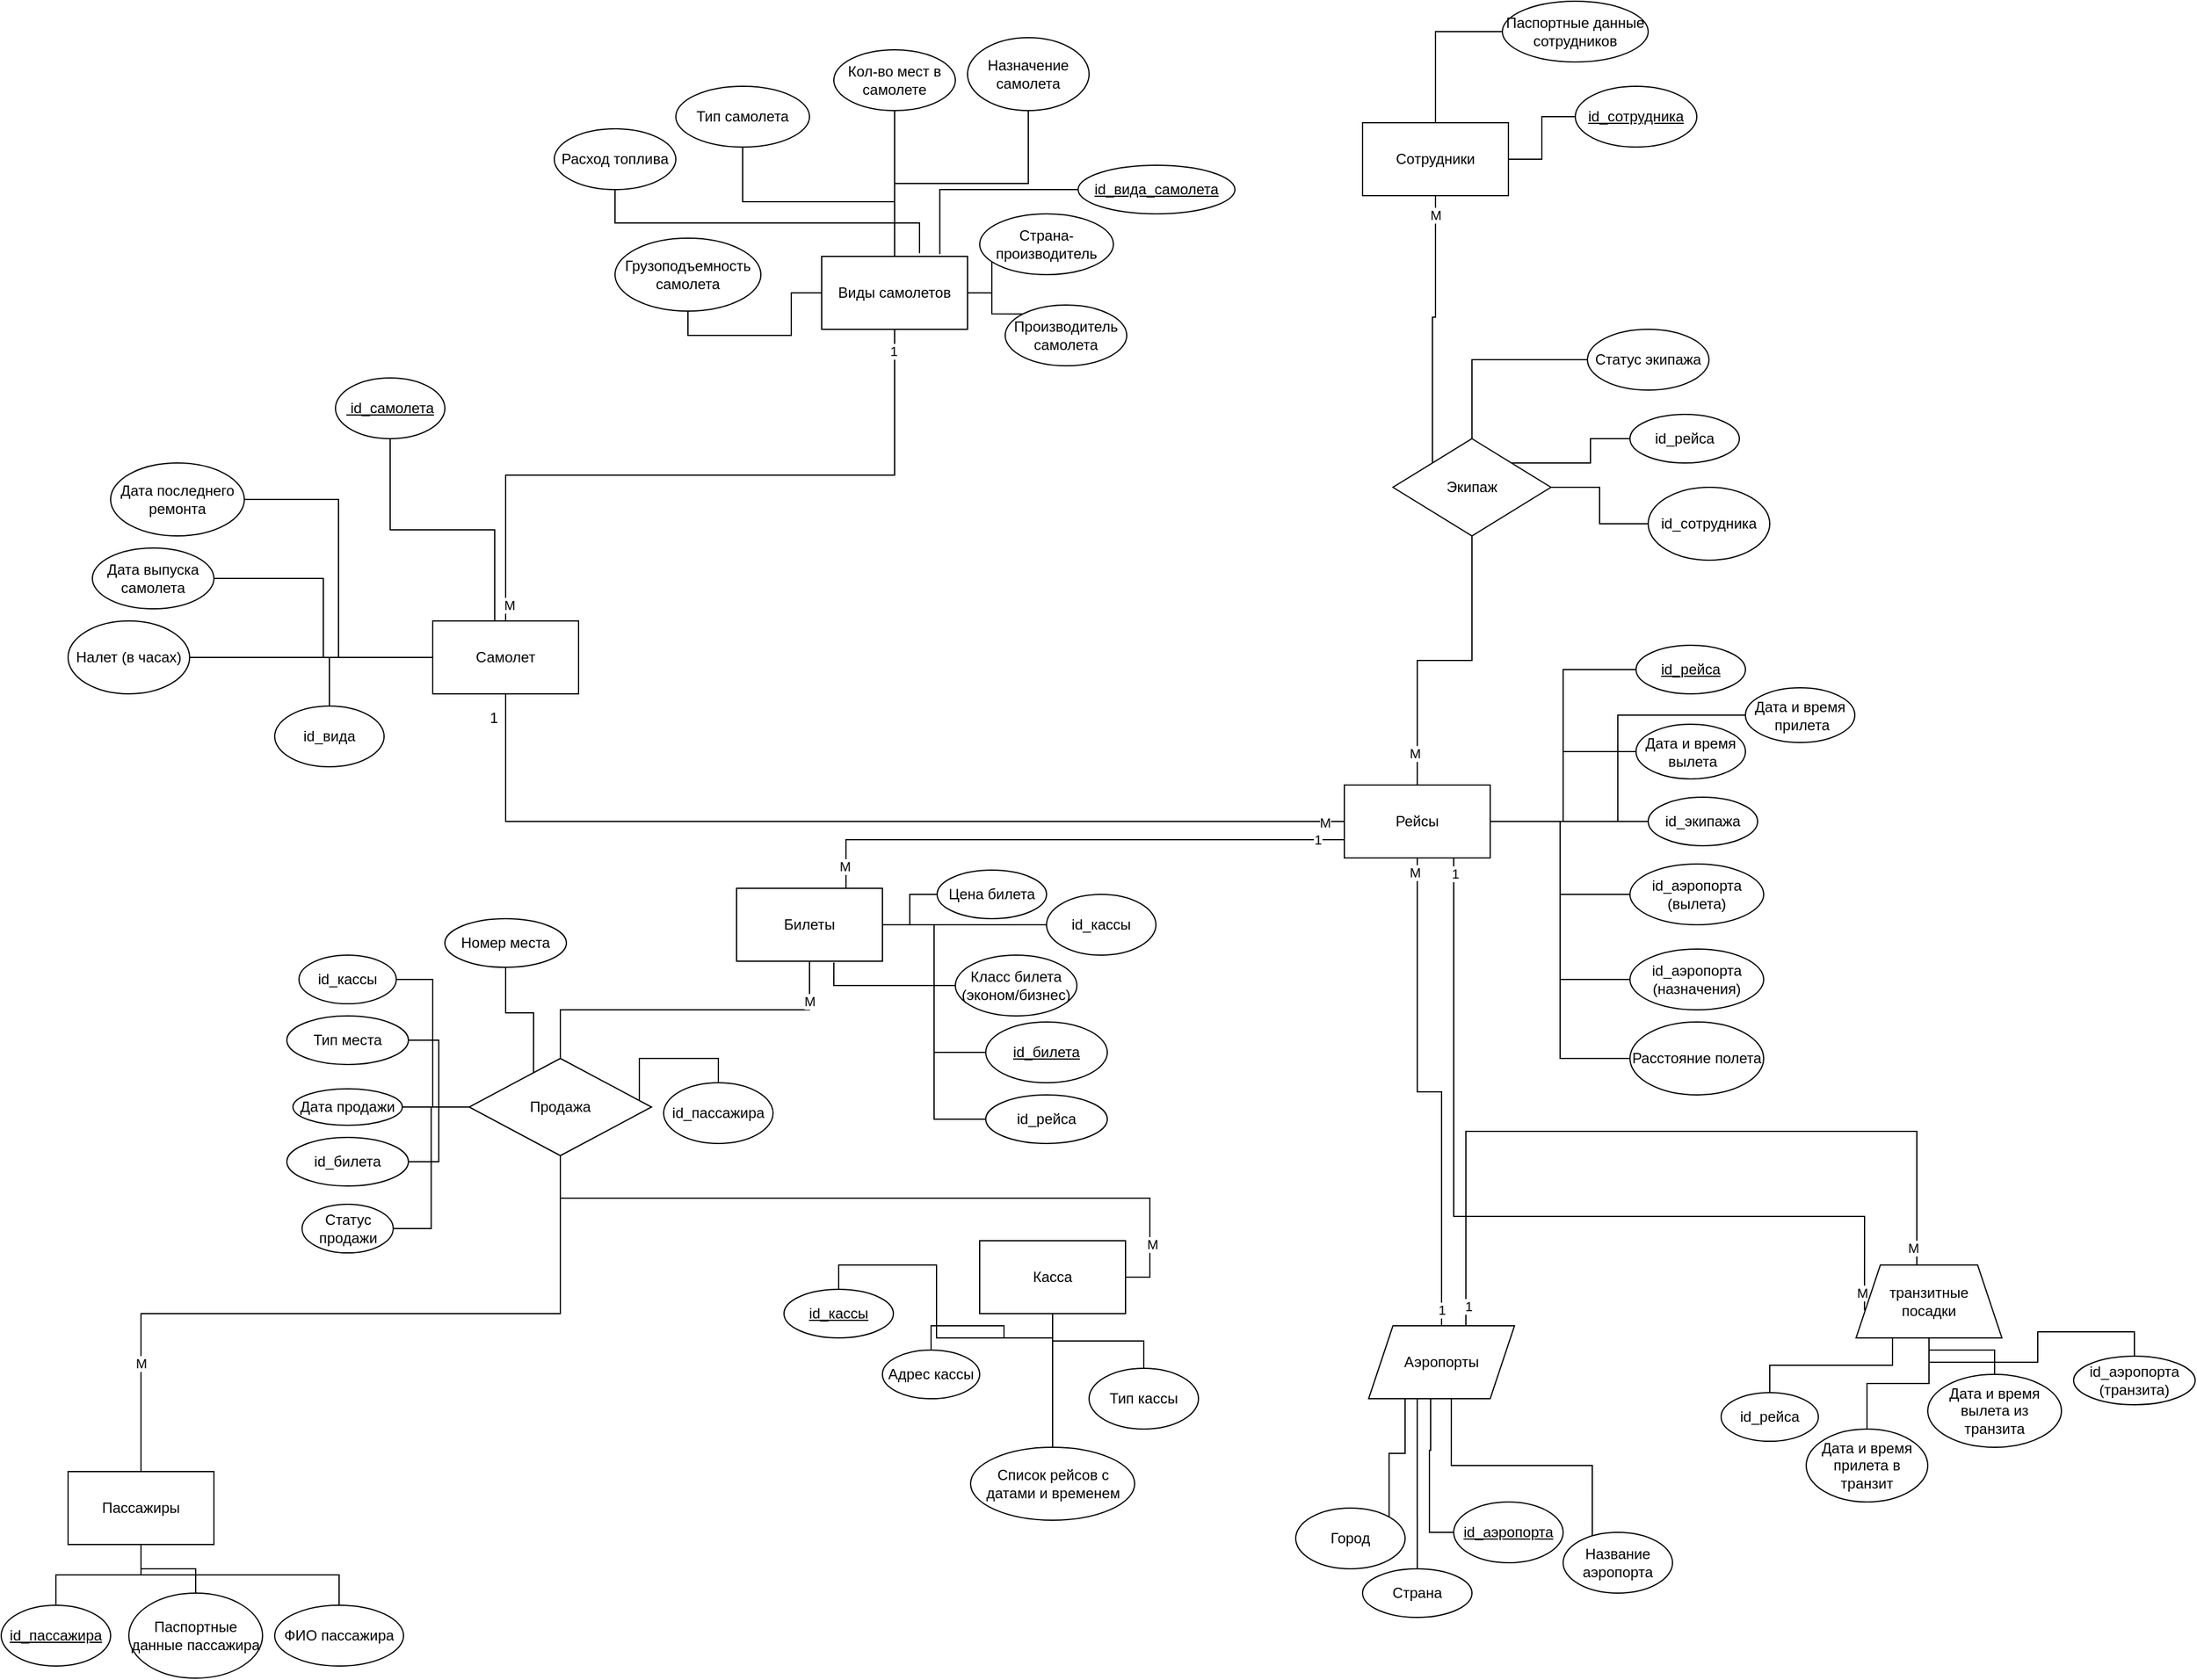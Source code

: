 <mxfile version="15.7.3" type="device"><diagram id="-T8iXV7tCVysBBkLeTai" name="Page-1"><mxGraphModel dx="2500" dy="2036" grid="1" gridSize="10" guides="1" tooltips="1" connect="1" arrows="1" fold="1" page="1" pageScale="1" pageWidth="827" pageHeight="1169" math="0" shadow="0"><root><mxCell id="0"/><mxCell id="1" parent="0"/><mxCell id="geCHX7LblK8LxGSeUpAR-11" style="edgeStyle=orthogonalEdgeStyle;rounded=0;orthogonalLoop=1;jettySize=auto;html=1;exitX=0.5;exitY=1;exitDx=0;exitDy=0;entryX=0.425;entryY=0.033;entryDx=0;entryDy=0;entryPerimeter=0;endArrow=none;endFill=0;" parent="1" source="geCHX7LblK8LxGSeUpAR-2" target="geCHX7LblK8LxGSeUpAR-1" edge="1"><mxGeometry relative="1" as="geometry"/></mxCell><mxCell id="geCHX7LblK8LxGSeUpAR-2" value="&amp;nbsp;id_самолета" style="ellipse;whiteSpace=wrap;html=1;fontStyle=4" parent="1" vertex="1"><mxGeometry y="-80" width="90" height="50" as="geometry"/></mxCell><mxCell id="geCHX7LblK8LxGSeUpAR-17" style="edgeStyle=orthogonalEdgeStyle;rounded=0;orthogonalLoop=1;jettySize=auto;html=1;exitX=1;exitY=0.5;exitDx=0;exitDy=0;entryX=0;entryY=0.5;entryDx=0;entryDy=0;endArrow=none;endFill=0;" parent="1" source="geCHX7LblK8LxGSeUpAR-16" target="geCHX7LblK8LxGSeUpAR-1" edge="1"><mxGeometry relative="1" as="geometry"/></mxCell><mxCell id="geCHX7LblK8LxGSeUpAR-16" value="Дата выпуска самолета" style="ellipse;whiteSpace=wrap;html=1;" parent="1" vertex="1"><mxGeometry x="-200" y="60" width="100" height="50" as="geometry"/></mxCell><mxCell id="geCHX7LblK8LxGSeUpAR-19" style="edgeStyle=orthogonalEdgeStyle;rounded=0;orthogonalLoop=1;jettySize=auto;html=1;exitX=1;exitY=0.5;exitDx=0;exitDy=0;entryX=0;entryY=0.5;entryDx=0;entryDy=0;endArrow=none;endFill=0;" parent="1" source="geCHX7LblK8LxGSeUpAR-18" target="geCHX7LblK8LxGSeUpAR-1" edge="1"><mxGeometry relative="1" as="geometry"/></mxCell><mxCell id="geCHX7LblK8LxGSeUpAR-18" value="Налет (в часах)" style="ellipse;whiteSpace=wrap;html=1;" parent="1" vertex="1"><mxGeometry x="-220" y="120" width="100" height="60" as="geometry"/></mxCell><mxCell id="geCHX7LblK8LxGSeUpAR-21" style="edgeStyle=orthogonalEdgeStyle;rounded=0;orthogonalLoop=1;jettySize=auto;html=1;exitX=1;exitY=0.5;exitDx=0;exitDy=0;entryX=0;entryY=0.5;entryDx=0;entryDy=0;endArrow=none;endFill=0;" parent="1" source="geCHX7LblK8LxGSeUpAR-20" target="geCHX7LblK8LxGSeUpAR-1" edge="1"><mxGeometry relative="1" as="geometry"/></mxCell><mxCell id="geCHX7LblK8LxGSeUpAR-20" value="Дата последнего ремонта" style="ellipse;whiteSpace=wrap;html=1;" parent="1" vertex="1"><mxGeometry x="-185" y="-10" width="110" height="60" as="geometry"/></mxCell><mxCell id="VSzOX_s3eAysdDtpxjIm-16" style="edgeStyle=orthogonalEdgeStyle;rounded=0;orthogonalLoop=1;jettySize=auto;html=1;exitX=0;exitY=0.5;exitDx=0;exitDy=0;endArrow=none;endFill=0;" parent="1" source="geCHX7LblK8LxGSeUpAR-28" target="VSzOX_s3eAysdDtpxjIm-14" edge="1"><mxGeometry relative="1" as="geometry"/></mxCell><mxCell id="geCHX7LblK8LxGSeUpAR-28" value="Паспортные данные сотрудников" style="ellipse;whiteSpace=wrap;html=1;" parent="1" vertex="1"><mxGeometry x="960" y="-390" width="120" height="50" as="geometry"/></mxCell><mxCell id="VSzOX_s3eAysdDtpxjIm-127" style="edgeStyle=orthogonalEdgeStyle;rounded=0;orthogonalLoop=1;jettySize=auto;html=1;exitX=0.5;exitY=1;exitDx=0;exitDy=0;entryX=0.5;entryY=0;entryDx=0;entryDy=0;endArrow=none;endFill=0;" parent="1" source="geCHX7LblK8LxGSeUpAR-32" target="VSzOX_s3eAysdDtpxjIm-126" edge="1"><mxGeometry relative="1" as="geometry"/></mxCell><mxCell id="VSzOX_s3eAysdDtpxjIm-128" value="1" style="edgeLabel;html=1;align=center;verticalAlign=middle;resizable=0;points=[];" parent="VSzOX_s3eAysdDtpxjIm-127" vertex="1" connectable="0"><mxGeometry x="0.936" relative="1" as="geometry"><mxPoint as="offset"/></mxGeometry></mxCell><mxCell id="VSzOX_s3eAysdDtpxjIm-129" value="М" style="edgeLabel;html=1;align=center;verticalAlign=middle;resizable=0;points=[];" parent="VSzOX_s3eAysdDtpxjIm-127" vertex="1" connectable="0"><mxGeometry x="-0.941" y="-2" relative="1" as="geometry"><mxPoint as="offset"/></mxGeometry></mxCell><mxCell id="VSzOX_s3eAysdDtpxjIm-136" style="edgeStyle=orthogonalEdgeStyle;rounded=0;orthogonalLoop=1;jettySize=auto;html=1;exitX=0.75;exitY=1;exitDx=0;exitDy=0;entryX=0.058;entryY=0.622;entryDx=0;entryDy=0;entryPerimeter=0;endArrow=none;endFill=0;" parent="1" source="geCHX7LblK8LxGSeUpAR-32" target="VSzOX_s3eAysdDtpxjIm-121" edge="1"><mxGeometry relative="1" as="geometry"><Array as="points"><mxPoint x="920" y="610"/><mxPoint x="1258" y="610"/></Array></mxGeometry></mxCell><mxCell id="VSzOX_s3eAysdDtpxjIm-137" value="1" style="edgeLabel;html=1;align=center;verticalAlign=middle;resizable=0;points=[];" parent="VSzOX_s3eAysdDtpxjIm-136" vertex="1" connectable="0"><mxGeometry x="-0.965" y="1" relative="1" as="geometry"><mxPoint as="offset"/></mxGeometry></mxCell><mxCell id="VSzOX_s3eAysdDtpxjIm-138" value="М" style="edgeLabel;html=1;align=center;verticalAlign=middle;resizable=0;points=[];" parent="VSzOX_s3eAysdDtpxjIm-136" vertex="1" connectable="0"><mxGeometry x="0.96" y="-2" relative="1" as="geometry"><mxPoint as="offset"/></mxGeometry></mxCell><mxCell id="geCHX7LblK8LxGSeUpAR-32" value="Рейсы" style="rounded=0;whiteSpace=wrap;html=1;" parent="1" vertex="1"><mxGeometry x="830" y="255" width="120" height="60" as="geometry"/></mxCell><mxCell id="geCHX7LblK8LxGSeUpAR-39" style="edgeStyle=orthogonalEdgeStyle;rounded=0;orthogonalLoop=1;jettySize=auto;html=1;exitX=0;exitY=0.5;exitDx=0;exitDy=0;entryX=1;entryY=0.5;entryDx=0;entryDy=0;endArrow=none;endFill=0;" parent="1" source="geCHX7LblK8LxGSeUpAR-33" target="geCHX7LblK8LxGSeUpAR-32" edge="1"><mxGeometry relative="1" as="geometry"/></mxCell><mxCell id="geCHX7LblK8LxGSeUpAR-33" value="id_рейса" style="ellipse;whiteSpace=wrap;html=1;fontStyle=4" parent="1" vertex="1"><mxGeometry x="1070" y="140" width="90" height="40" as="geometry"/></mxCell><mxCell id="geCHX7LblK8LxGSeUpAR-40" style="edgeStyle=orthogonalEdgeStyle;rounded=0;orthogonalLoop=1;jettySize=auto;html=1;exitX=0;exitY=0.5;exitDx=0;exitDy=0;entryX=1;entryY=0.5;entryDx=0;entryDy=0;endArrow=none;endFill=0;" parent="1" source="geCHX7LblK8LxGSeUpAR-34" target="geCHX7LblK8LxGSeUpAR-32" edge="1"><mxGeometry relative="1" as="geometry"/></mxCell><mxCell id="geCHX7LblK8LxGSeUpAR-34" value="Дата и время&lt;br&gt;&amp;nbsp;вылета" style="ellipse;whiteSpace=wrap;html=1;" parent="1" vertex="1"><mxGeometry x="1070" y="205" width="90" height="45" as="geometry"/></mxCell><mxCell id="geCHX7LblK8LxGSeUpAR-43" style="edgeStyle=orthogonalEdgeStyle;rounded=0;orthogonalLoop=1;jettySize=auto;html=1;exitX=0;exitY=0.5;exitDx=0;exitDy=0;entryX=1;entryY=0.5;entryDx=0;entryDy=0;endArrow=none;endFill=0;" parent="1" source="geCHX7LblK8LxGSeUpAR-35" target="geCHX7LblK8LxGSeUpAR-32" edge="1"><mxGeometry relative="1" as="geometry"/></mxCell><mxCell id="geCHX7LblK8LxGSeUpAR-35" value="id_аэропорта (вылета)" style="ellipse;whiteSpace=wrap;html=1;" parent="1" vertex="1"><mxGeometry x="1065" y="320" width="110" height="50" as="geometry"/></mxCell><mxCell id="geCHX7LblK8LxGSeUpAR-44" style="edgeStyle=orthogonalEdgeStyle;rounded=0;orthogonalLoop=1;jettySize=auto;html=1;exitX=0;exitY=0.5;exitDx=0;exitDy=0;entryX=1;entryY=0.5;entryDx=0;entryDy=0;endArrow=none;endFill=0;" parent="1" source="geCHX7LblK8LxGSeUpAR-37" target="geCHX7LblK8LxGSeUpAR-32" edge="1"><mxGeometry relative="1" as="geometry"/></mxCell><mxCell id="geCHX7LblK8LxGSeUpAR-37" value="id_аэропорта (назначения)" style="ellipse;whiteSpace=wrap;html=1;" parent="1" vertex="1"><mxGeometry x="1065" y="390" width="110" height="50" as="geometry"/></mxCell><mxCell id="geCHX7LblK8LxGSeUpAR-45" style="edgeStyle=orthogonalEdgeStyle;rounded=0;orthogonalLoop=1;jettySize=auto;html=1;exitX=0;exitY=0.5;exitDx=0;exitDy=0;entryX=1;entryY=0.5;entryDx=0;entryDy=0;endArrow=none;endFill=0;" parent="1" source="geCHX7LblK8LxGSeUpAR-38" target="geCHX7LblK8LxGSeUpAR-32" edge="1"><mxGeometry relative="1" as="geometry"/></mxCell><mxCell id="geCHX7LblK8LxGSeUpAR-38" value="Расстояние полета" style="ellipse;whiteSpace=wrap;html=1;" parent="1" vertex="1"><mxGeometry x="1065" y="450" width="110" height="60" as="geometry"/></mxCell><mxCell id="VSzOX_s3eAysdDtpxjIm-122" style="edgeStyle=orthogonalEdgeStyle;rounded=0;orthogonalLoop=1;jettySize=auto;html=1;exitX=0.5;exitY=0;exitDx=0;exitDy=0;entryX=0.25;entryY=1;entryDx=0;entryDy=0;endArrow=none;endFill=0;" parent="1" source="geCHX7LblK8LxGSeUpAR-47" target="VSzOX_s3eAysdDtpxjIm-121" edge="1"><mxGeometry relative="1" as="geometry"/></mxCell><mxCell id="geCHX7LblK8LxGSeUpAR-47" value="id_рейса" style="ellipse;whiteSpace=wrap;html=1;" parent="1" vertex="1"><mxGeometry x="1140" y="755" width="80" height="40" as="geometry"/></mxCell><mxCell id="VSzOX_s3eAysdDtpxjIm-123" style="edgeStyle=orthogonalEdgeStyle;rounded=0;orthogonalLoop=1;jettySize=auto;html=1;exitX=0.5;exitY=0;exitDx=0;exitDy=0;entryX=0.5;entryY=1;entryDx=0;entryDy=0;endArrow=none;endFill=0;" parent="1" source="geCHX7LblK8LxGSeUpAR-49" target="VSzOX_s3eAysdDtpxjIm-121" edge="1"><mxGeometry relative="1" as="geometry"/></mxCell><mxCell id="geCHX7LblK8LxGSeUpAR-49" value="Дата и время прилета в транзит" style="ellipse;whiteSpace=wrap;html=1;" parent="1" vertex="1"><mxGeometry x="1210" y="785" width="100" height="60" as="geometry"/></mxCell><mxCell id="VSzOX_s3eAysdDtpxjIm-124" style="edgeStyle=orthogonalEdgeStyle;rounded=0;orthogonalLoop=1;jettySize=auto;html=1;exitX=0.5;exitY=0;exitDx=0;exitDy=0;entryX=0.5;entryY=1;entryDx=0;entryDy=0;endArrow=none;endFill=0;" parent="1" source="geCHX7LblK8LxGSeUpAR-51" target="VSzOX_s3eAysdDtpxjIm-121" edge="1"><mxGeometry relative="1" as="geometry"/></mxCell><mxCell id="geCHX7LblK8LxGSeUpAR-51" value="Дата и время вылета из транзита" style="ellipse;whiteSpace=wrap;html=1;" parent="1" vertex="1"><mxGeometry x="1310" y="740" width="110" height="60" as="geometry"/></mxCell><mxCell id="VSzOX_s3eAysdDtpxjIm-125" style="edgeStyle=orthogonalEdgeStyle;rounded=0;orthogonalLoop=1;jettySize=auto;html=1;exitX=0.5;exitY=0;exitDx=0;exitDy=0;entryX=0.5;entryY=1;entryDx=0;entryDy=0;endArrow=none;endFill=0;" parent="1" source="geCHX7LblK8LxGSeUpAR-53" target="VSzOX_s3eAysdDtpxjIm-121" edge="1"><mxGeometry relative="1" as="geometry"/></mxCell><mxCell id="geCHX7LblK8LxGSeUpAR-53" value="id_аэропорта (транзита)" style="ellipse;whiteSpace=wrap;html=1;" parent="1" vertex="1"><mxGeometry x="1430" y="725" width="100" height="40" as="geometry"/></mxCell><mxCell id="ysMupWKyyYxKDcnOoc-F-8" style="edgeStyle=orthogonalEdgeStyle;rounded=0;orthogonalLoop=1;jettySize=auto;html=1;exitX=0.5;exitY=1;exitDx=0;exitDy=0;entryX=0.5;entryY=0;entryDx=0;entryDy=0;endArrow=none;endFill=0;" edge="1" parent="1" source="geCHX7LblK8LxGSeUpAR-57" target="geCHX7LblK8LxGSeUpAR-99"><mxGeometry relative="1" as="geometry"/></mxCell><mxCell id="ysMupWKyyYxKDcnOoc-F-9" style="edgeStyle=orthogonalEdgeStyle;rounded=0;orthogonalLoop=1;jettySize=auto;html=1;exitX=0.5;exitY=1;exitDx=0;exitDy=0;entryX=0.5;entryY=0;entryDx=0;entryDy=0;endArrow=none;endFill=0;" edge="1" parent="1" source="geCHX7LblK8LxGSeUpAR-57" target="geCHX7LblK8LxGSeUpAR-62"><mxGeometry relative="1" as="geometry"/></mxCell><mxCell id="ysMupWKyyYxKDcnOoc-F-10" style="edgeStyle=orthogonalEdgeStyle;rounded=0;orthogonalLoop=1;jettySize=auto;html=1;exitX=0.5;exitY=1;exitDx=0;exitDy=0;entryX=0.5;entryY=0;entryDx=0;entryDy=0;endArrow=none;endFill=0;" edge="1" parent="1" source="geCHX7LblK8LxGSeUpAR-57" target="geCHX7LblK8LxGSeUpAR-61"><mxGeometry relative="1" as="geometry"/></mxCell><mxCell id="geCHX7LblK8LxGSeUpAR-57" value="Пассажиры" style="rounded=0;whiteSpace=wrap;html=1;" parent="1" vertex="1"><mxGeometry x="-220" y="820" width="120" height="60" as="geometry"/></mxCell><mxCell id="geCHX7LblK8LxGSeUpAR-61" value="ФИО пассажира" style="ellipse;whiteSpace=wrap;html=1;" parent="1" vertex="1"><mxGeometry x="-50" y="930" width="106" height="50" as="geometry"/></mxCell><mxCell id="geCHX7LblK8LxGSeUpAR-62" value="Паспортные данные пассажира" style="ellipse;whiteSpace=wrap;html=1;" parent="1" vertex="1"><mxGeometry x="-170" y="920" width="110" height="70" as="geometry"/></mxCell><mxCell id="geCHX7LblK8LxGSeUpAR-133" style="edgeStyle=orthogonalEdgeStyle;rounded=0;orthogonalLoop=1;jettySize=auto;html=1;exitX=0.75;exitY=0;exitDx=0;exitDy=0;entryX=0;entryY=0.75;entryDx=0;entryDy=0;endArrow=none;endFill=0;" parent="1" source="geCHX7LblK8LxGSeUpAR-70" target="geCHX7LblK8LxGSeUpAR-32" edge="1"><mxGeometry relative="1" as="geometry"/></mxCell><mxCell id="geCHX7LblK8LxGSeUpAR-134" value="М" style="edgeLabel;html=1;align=center;verticalAlign=middle;resizable=0;points=[];" parent="geCHX7LblK8LxGSeUpAR-133" vertex="1" connectable="0"><mxGeometry x="-0.917" y="1" relative="1" as="geometry"><mxPoint as="offset"/></mxGeometry></mxCell><mxCell id="geCHX7LblK8LxGSeUpAR-135" value="1" style="edgeLabel;html=1;align=center;verticalAlign=middle;resizable=0;points=[];" parent="geCHX7LblK8LxGSeUpAR-133" vertex="1" connectable="0"><mxGeometry x="0.902" relative="1" as="geometry"><mxPoint as="offset"/></mxGeometry></mxCell><mxCell id="geCHX7LblK8LxGSeUpAR-70" value="Билеты" style="rounded=0;whiteSpace=wrap;html=1;" parent="1" vertex="1"><mxGeometry x="330" y="340" width="120" height="60" as="geometry"/></mxCell><mxCell id="geCHX7LblK8LxGSeUpAR-72" style="edgeStyle=orthogonalEdgeStyle;rounded=0;orthogonalLoop=1;jettySize=auto;html=1;exitX=0.5;exitY=0;exitDx=0;exitDy=0;entryX=0.5;entryY=1;entryDx=0;entryDy=0;endArrow=none;endFill=0;" parent="1" source="geCHX7LblK8LxGSeUpAR-71" target="geCHX7LblK8LxGSeUpAR-70" edge="1"><mxGeometry relative="1" as="geometry"/></mxCell><mxCell id="geCHX7LblK8LxGSeUpAR-75" value="М" style="edgeLabel;html=1;align=center;verticalAlign=middle;resizable=0;points=[];" parent="geCHX7LblK8LxGSeUpAR-72" vertex="1" connectable="0"><mxGeometry x="0.769" relative="1" as="geometry"><mxPoint as="offset"/></mxGeometry></mxCell><mxCell id="geCHX7LblK8LxGSeUpAR-73" style="edgeStyle=orthogonalEdgeStyle;rounded=0;orthogonalLoop=1;jettySize=auto;html=1;exitX=0.5;exitY=1;exitDx=0;exitDy=0;entryX=0.5;entryY=0;entryDx=0;entryDy=0;endArrow=none;endFill=0;" parent="1" source="geCHX7LblK8LxGSeUpAR-71" target="geCHX7LblK8LxGSeUpAR-57" edge="1"><mxGeometry relative="1" as="geometry"/></mxCell><mxCell id="geCHX7LblK8LxGSeUpAR-74" value="М" style="edgeLabel;html=1;align=center;verticalAlign=middle;resizable=0;points=[];" parent="geCHX7LblK8LxGSeUpAR-73" vertex="1" connectable="0"><mxGeometry x="0.704" relative="1" as="geometry"><mxPoint as="offset"/></mxGeometry></mxCell><mxCell id="geCHX7LblK8LxGSeUpAR-84" style="edgeStyle=orthogonalEdgeStyle;rounded=0;orthogonalLoop=1;jettySize=auto;html=1;exitX=0;exitY=0.5;exitDx=0;exitDy=0;entryX=1;entryY=0.5;entryDx=0;entryDy=0;endArrow=none;endFill=0;" parent="1" source="geCHX7LblK8LxGSeUpAR-76" target="geCHX7LblK8LxGSeUpAR-70" edge="1"><mxGeometry relative="1" as="geometry"/></mxCell><mxCell id="geCHX7LblK8LxGSeUpAR-76" value="&lt;u&gt;id_билета&lt;/u&gt;" style="ellipse;whiteSpace=wrap;html=1;" parent="1" vertex="1"><mxGeometry x="535" y="450" width="100" height="50" as="geometry"/></mxCell><mxCell id="geCHX7LblK8LxGSeUpAR-77" value="Тип места" style="ellipse;whiteSpace=wrap;html=1;" parent="1" vertex="1"><mxGeometry x="-40" y="445" width="100" height="40" as="geometry"/></mxCell><mxCell id="geCHX7LblK8LxGSeUpAR-82" style="edgeStyle=orthogonalEdgeStyle;rounded=0;orthogonalLoop=1;jettySize=auto;html=1;exitX=0;exitY=0.5;exitDx=0;exitDy=0;entryX=1;entryY=0.5;entryDx=0;entryDy=0;endArrow=none;endFill=0;" parent="1" source="geCHX7LblK8LxGSeUpAR-78" target="geCHX7LblK8LxGSeUpAR-70" edge="1"><mxGeometry relative="1" as="geometry"/></mxCell><mxCell id="geCHX7LblK8LxGSeUpAR-78" value="Цена билета" style="ellipse;whiteSpace=wrap;html=1;" parent="1" vertex="1"><mxGeometry x="495" y="325" width="90" height="40" as="geometry"/></mxCell><mxCell id="geCHX7LblK8LxGSeUpAR-83" style="edgeStyle=orthogonalEdgeStyle;rounded=0;orthogonalLoop=1;jettySize=auto;html=1;exitX=0;exitY=0.5;exitDx=0;exitDy=0;entryX=1;entryY=0.5;entryDx=0;entryDy=0;endArrow=none;endFill=0;" parent="1" source="geCHX7LblK8LxGSeUpAR-79" target="geCHX7LblK8LxGSeUpAR-70" edge="1"><mxGeometry relative="1" as="geometry"/></mxCell><mxCell id="geCHX7LblK8LxGSeUpAR-79" value="id_кассы" style="ellipse;whiteSpace=wrap;html=1;" parent="1" vertex="1"><mxGeometry x="585" y="345" width="90" height="50" as="geometry"/></mxCell><mxCell id="VSzOX_s3eAysdDtpxjIm-105" style="edgeStyle=orthogonalEdgeStyle;rounded=0;orthogonalLoop=1;jettySize=auto;html=1;exitX=1;exitY=0.5;exitDx=0;exitDy=0;entryX=0.5;entryY=1;entryDx=0;entryDy=0;endArrow=none;endFill=0;" parent="1" source="geCHX7LblK8LxGSeUpAR-85" target="geCHX7LblK8LxGSeUpAR-71" edge="1"><mxGeometry relative="1" as="geometry"/></mxCell><mxCell id="VSzOX_s3eAysdDtpxjIm-117" value="М" style="edgeLabel;html=1;align=center;verticalAlign=middle;resizable=0;points=[];" parent="VSzOX_s3eAysdDtpxjIm-105" vertex="1" connectable="0"><mxGeometry x="-0.843" y="-2" relative="1" as="geometry"><mxPoint as="offset"/></mxGeometry></mxCell><mxCell id="geCHX7LblK8LxGSeUpAR-85" value="Касса" style="rounded=0;whiteSpace=wrap;html=1;" parent="1" vertex="1"><mxGeometry x="530" y="630" width="120" height="60" as="geometry"/></mxCell><mxCell id="geCHX7LblK8LxGSeUpAR-89" style="edgeStyle=orthogonalEdgeStyle;rounded=0;orthogonalLoop=1;jettySize=auto;html=1;exitX=0.5;exitY=0;exitDx=0;exitDy=0;entryX=0.5;entryY=1;entryDx=0;entryDy=0;endArrow=none;endFill=0;" parent="1" source="geCHX7LblK8LxGSeUpAR-86" target="geCHX7LblK8LxGSeUpAR-85" edge="1"><mxGeometry relative="1" as="geometry"/></mxCell><mxCell id="geCHX7LblK8LxGSeUpAR-86" value="id_кассы" style="ellipse;whiteSpace=wrap;html=1;fontStyle=4" parent="1" vertex="1"><mxGeometry x="369" y="670" width="90" height="40" as="geometry"/></mxCell><mxCell id="geCHX7LblK8LxGSeUpAR-90" style="edgeStyle=orthogonalEdgeStyle;rounded=0;orthogonalLoop=1;jettySize=auto;html=1;exitX=0.5;exitY=0;exitDx=0;exitDy=0;entryX=0.5;entryY=1;entryDx=0;entryDy=0;endArrow=none;endFill=0;" parent="1" source="geCHX7LblK8LxGSeUpAR-87" target="geCHX7LblK8LxGSeUpAR-85" edge="1"><mxGeometry relative="1" as="geometry"/></mxCell><mxCell id="geCHX7LblK8LxGSeUpAR-87" value="Тип кассы" style="ellipse;whiteSpace=wrap;html=1;" parent="1" vertex="1"><mxGeometry x="620" y="735" width="90" height="50" as="geometry"/></mxCell><mxCell id="geCHX7LblK8LxGSeUpAR-92" style="edgeStyle=orthogonalEdgeStyle;rounded=0;orthogonalLoop=1;jettySize=auto;html=1;exitX=0.5;exitY=0;exitDx=0;exitDy=0;entryX=0.5;entryY=1;entryDx=0;entryDy=0;endArrow=none;endFill=0;" parent="1" source="geCHX7LblK8LxGSeUpAR-91" target="geCHX7LblK8LxGSeUpAR-85" edge="1"><mxGeometry relative="1" as="geometry"/></mxCell><mxCell id="geCHX7LblK8LxGSeUpAR-91" value="Адрес кассы" style="ellipse;whiteSpace=wrap;html=1;" parent="1" vertex="1"><mxGeometry x="450" y="720" width="80" height="40" as="geometry"/></mxCell><mxCell id="geCHX7LblK8LxGSeUpAR-98" value="id_билета" style="ellipse;whiteSpace=wrap;html=1;" parent="1" vertex="1"><mxGeometry x="-40" y="545" width="100" height="40" as="geometry"/></mxCell><mxCell id="geCHX7LblK8LxGSeUpAR-99" value="id_пассажира" style="ellipse;whiteSpace=wrap;html=1;fontStyle=4" parent="1" vertex="1"><mxGeometry x="-275" y="930" width="90" height="50" as="geometry"/></mxCell><mxCell id="geCHX7LblK8LxGSeUpAR-103" style="edgeStyle=orthogonalEdgeStyle;rounded=0;orthogonalLoop=1;jettySize=auto;html=1;exitX=0.5;exitY=0;exitDx=0;exitDy=0;entryX=1;entryY=0.5;entryDx=0;entryDy=0;endArrow=none;endFill=0;" parent="1" source="geCHX7LblK8LxGSeUpAR-101" target="geCHX7LblK8LxGSeUpAR-71" edge="1"><mxGeometry relative="1" as="geometry"/></mxCell><mxCell id="geCHX7LblK8LxGSeUpAR-101" value="id_пассажира" style="ellipse;whiteSpace=wrap;html=1;fontStyle=0" parent="1" vertex="1"><mxGeometry x="270" y="500" width="90" height="50" as="geometry"/></mxCell><mxCell id="geCHX7LblK8LxGSeUpAR-107" value="id_кассы" style="ellipse;whiteSpace=wrap;html=1;" parent="1" vertex="1"><mxGeometry x="-30" y="395" width="80" height="40" as="geometry"/></mxCell><mxCell id="VSzOX_s3eAysdDtpxjIm-110" style="edgeStyle=orthogonalEdgeStyle;rounded=0;orthogonalLoop=1;jettySize=auto;html=1;exitX=0.5;exitY=1;exitDx=0;exitDy=0;entryX=0.353;entryY=0.163;entryDx=0;entryDy=0;entryPerimeter=0;endArrow=none;endFill=0;" parent="1" source="geCHX7LblK8LxGSeUpAR-110" target="geCHX7LblK8LxGSeUpAR-71" edge="1"><mxGeometry relative="1" as="geometry"/></mxCell><mxCell id="geCHX7LblK8LxGSeUpAR-110" value="Номер места" style="ellipse;whiteSpace=wrap;html=1;" parent="1" vertex="1"><mxGeometry x="90" y="365" width="100" height="40" as="geometry"/></mxCell><mxCell id="VSzOX_s3eAysdDtpxjIm-3" style="edgeStyle=orthogonalEdgeStyle;rounded=0;orthogonalLoop=1;jettySize=auto;html=1;exitX=0.5;exitY=1;exitDx=0;exitDy=0;entryX=0;entryY=0.5;entryDx=0;entryDy=0;endArrow=none;endFill=0;" parent="1" source="geCHX7LblK8LxGSeUpAR-1" target="geCHX7LblK8LxGSeUpAR-32" edge="1"><mxGeometry relative="1" as="geometry"/></mxCell><mxCell id="VSzOX_s3eAysdDtpxjIm-5" value="М" style="edgeLabel;html=1;align=center;verticalAlign=middle;resizable=0;points=[];" parent="VSzOX_s3eAysdDtpxjIm-3" vertex="1" connectable="0"><mxGeometry x="0.96" y="-1" relative="1" as="geometry"><mxPoint as="offset"/></mxGeometry></mxCell><mxCell id="VSzOX_s3eAysdDtpxjIm-99" style="edgeStyle=orthogonalEdgeStyle;rounded=0;orthogonalLoop=1;jettySize=auto;html=1;exitX=0.5;exitY=0;exitDx=0;exitDy=0;entryX=0.5;entryY=1;entryDx=0;entryDy=0;endArrow=none;endFill=0;" parent="1" source="geCHX7LblK8LxGSeUpAR-1" target="VSzOX_s3eAysdDtpxjIm-79" edge="1"><mxGeometry relative="1" as="geometry"/></mxCell><mxCell id="VSzOX_s3eAysdDtpxjIm-100" value="М" style="edgeLabel;html=1;align=center;verticalAlign=middle;resizable=0;points=[];" parent="VSzOX_s3eAysdDtpxjIm-99" vertex="1" connectable="0"><mxGeometry x="-0.952" y="-3" relative="1" as="geometry"><mxPoint as="offset"/></mxGeometry></mxCell><mxCell id="VSzOX_s3eAysdDtpxjIm-101" value="1" style="edgeLabel;html=1;align=center;verticalAlign=middle;resizable=0;points=[];" parent="VSzOX_s3eAysdDtpxjIm-99" vertex="1" connectable="0"><mxGeometry x="0.938" y="1" relative="1" as="geometry"><mxPoint as="offset"/></mxGeometry></mxCell><mxCell id="geCHX7LblK8LxGSeUpAR-1" value="Самолет" style="rounded=0;whiteSpace=wrap;html=1;" parent="1" vertex="1"><mxGeometry x="80" y="120" width="120" height="60" as="geometry"/></mxCell><mxCell id="geCHX7LblK8LxGSeUpAR-121" style="edgeStyle=orthogonalEdgeStyle;rounded=0;orthogonalLoop=1;jettySize=auto;html=1;exitX=0;exitY=0.5;exitDx=0;exitDy=0;entryX=1;entryY=0.5;entryDx=0;entryDy=0;endArrow=none;endFill=0;" parent="1" source="geCHX7LblK8LxGSeUpAR-120" target="geCHX7LblK8LxGSeUpAR-32" edge="1"><mxGeometry relative="1" as="geometry"/></mxCell><mxCell id="geCHX7LblK8LxGSeUpAR-120" value="id_экипажа" style="ellipse;whiteSpace=wrap;html=1;" parent="1" vertex="1"><mxGeometry x="1080" y="265" width="90" height="40" as="geometry"/></mxCell><mxCell id="geCHX7LblK8LxGSeUpAR-137" style="edgeStyle=orthogonalEdgeStyle;rounded=0;orthogonalLoop=1;jettySize=auto;html=1;exitX=0;exitY=0.5;exitDx=0;exitDy=0;entryX=1;entryY=0.5;entryDx=0;entryDy=0;endArrow=none;endFill=0;" parent="1" source="geCHX7LblK8LxGSeUpAR-136" target="geCHX7LblK8LxGSeUpAR-70" edge="1"><mxGeometry relative="1" as="geometry"/></mxCell><mxCell id="geCHX7LblK8LxGSeUpAR-136" value="id_рейса" style="ellipse;whiteSpace=wrap;html=1;" parent="1" vertex="1"><mxGeometry x="535" y="510" width="100" height="40" as="geometry"/></mxCell><mxCell id="geCHX7LblK8LxGSeUpAR-140" style="edgeStyle=orthogonalEdgeStyle;rounded=0;orthogonalLoop=1;jettySize=auto;html=1;exitX=0.5;exitY=0;exitDx=0;exitDy=0;entryX=0.5;entryY=1;entryDx=0;entryDy=0;endArrow=none;endFill=0;" parent="1" source="geCHX7LblK8LxGSeUpAR-139" target="geCHX7LblK8LxGSeUpAR-85" edge="1"><mxGeometry relative="1" as="geometry"/></mxCell><mxCell id="geCHX7LblK8LxGSeUpAR-139" value="Список рейсов с датами и временем" style="ellipse;whiteSpace=wrap;html=1;" parent="1" vertex="1"><mxGeometry x="522.5" y="800" width="135" height="60" as="geometry"/></mxCell><mxCell id="VSzOX_s3eAysdDtpxjIm-2" style="edgeStyle=orthogonalEdgeStyle;rounded=0;orthogonalLoop=1;jettySize=auto;html=1;exitX=0;exitY=0.5;exitDx=0;exitDy=0;entryX=1;entryY=0.5;entryDx=0;entryDy=0;endArrow=none;endFill=0;" parent="1" source="VSzOX_s3eAysdDtpxjIm-1" target="geCHX7LblK8LxGSeUpAR-32" edge="1"><mxGeometry relative="1" as="geometry"/></mxCell><mxCell id="VSzOX_s3eAysdDtpxjIm-1" value="Дата и время&lt;br&gt;&amp;nbsp;прилета" style="ellipse;whiteSpace=wrap;html=1;" parent="1" vertex="1"><mxGeometry x="1160" y="175" width="90" height="45" as="geometry"/></mxCell><mxCell id="VSzOX_s3eAysdDtpxjIm-4" value="1" style="text;html=1;align=center;verticalAlign=middle;resizable=0;points=[];autosize=1;strokeColor=none;fillColor=none;" parent="1" vertex="1"><mxGeometry x="120" y="190" width="20" height="20" as="geometry"/></mxCell><mxCell id="VSzOX_s3eAysdDtpxjIm-19" style="edgeStyle=orthogonalEdgeStyle;rounded=0;orthogonalLoop=1;jettySize=auto;html=1;exitX=0.5;exitY=1;exitDx=0;exitDy=0;endArrow=none;endFill=0;" parent="1" source="VSzOX_s3eAysdDtpxjIm-6" target="geCHX7LblK8LxGSeUpAR-32" edge="1"><mxGeometry relative="1" as="geometry"/></mxCell><mxCell id="VSzOX_s3eAysdDtpxjIm-21" value="М" style="edgeLabel;html=1;align=center;verticalAlign=middle;resizable=0;points=[];" parent="VSzOX_s3eAysdDtpxjIm-19" vertex="1" connectable="0"><mxGeometry x="0.792" y="-2" relative="1" as="geometry"><mxPoint as="offset"/></mxGeometry></mxCell><mxCell id="VSzOX_s3eAysdDtpxjIm-6" value="Экипаж" style="rhombus;whiteSpace=wrap;html=1;" parent="1" vertex="1"><mxGeometry x="870" y="-30" width="130" height="80" as="geometry"/></mxCell><mxCell id="VSzOX_s3eAysdDtpxjIm-8" style="edgeStyle=orthogonalEdgeStyle;rounded=0;orthogonalLoop=1;jettySize=auto;html=1;exitX=0;exitY=0.5;exitDx=0;exitDy=0;entryX=1;entryY=0;entryDx=0;entryDy=0;endArrow=none;endFill=0;" parent="1" source="VSzOX_s3eAysdDtpxjIm-7" target="VSzOX_s3eAysdDtpxjIm-6" edge="1"><mxGeometry relative="1" as="geometry"/></mxCell><mxCell id="VSzOX_s3eAysdDtpxjIm-7" value="id_рейса" style="ellipse;whiteSpace=wrap;html=1;" parent="1" vertex="1"><mxGeometry x="1065" y="-50" width="90" height="40" as="geometry"/></mxCell><mxCell id="VSzOX_s3eAysdDtpxjIm-10" style="edgeStyle=orthogonalEdgeStyle;rounded=0;orthogonalLoop=1;jettySize=auto;html=1;exitX=0;exitY=0.5;exitDx=0;exitDy=0;entryX=1;entryY=0.5;entryDx=0;entryDy=0;endArrow=none;endFill=0;" parent="1" source="VSzOX_s3eAysdDtpxjIm-9" target="VSzOX_s3eAysdDtpxjIm-6" edge="1"><mxGeometry relative="1" as="geometry"/></mxCell><mxCell id="VSzOX_s3eAysdDtpxjIm-9" value="id_сотрудника" style="ellipse;whiteSpace=wrap;html=1;" parent="1" vertex="1"><mxGeometry x="1080" y="10" width="100" height="60" as="geometry"/></mxCell><mxCell id="VSzOX_s3eAysdDtpxjIm-12" style="edgeStyle=orthogonalEdgeStyle;rounded=0;orthogonalLoop=1;jettySize=auto;html=1;exitX=0;exitY=0.5;exitDx=0;exitDy=0;entryX=0.5;entryY=0;entryDx=0;entryDy=0;endArrow=none;endFill=0;" parent="1" source="VSzOX_s3eAysdDtpxjIm-11" target="VSzOX_s3eAysdDtpxjIm-6" edge="1"><mxGeometry relative="1" as="geometry"/></mxCell><mxCell id="VSzOX_s3eAysdDtpxjIm-11" value="Статус экипажа" style="ellipse;whiteSpace=wrap;html=1;" parent="1" vertex="1"><mxGeometry x="1030" y="-120" width="100" height="50" as="geometry"/></mxCell><mxCell id="VSzOX_s3eAysdDtpxjIm-18" style="edgeStyle=orthogonalEdgeStyle;rounded=0;orthogonalLoop=1;jettySize=auto;html=1;exitX=0.5;exitY=1;exitDx=0;exitDy=0;entryX=0;entryY=0;entryDx=0;entryDy=0;endArrow=none;endFill=0;" parent="1" source="VSzOX_s3eAysdDtpxjIm-14" target="VSzOX_s3eAysdDtpxjIm-6" edge="1"><mxGeometry relative="1" as="geometry"/></mxCell><mxCell id="VSzOX_s3eAysdDtpxjIm-20" value="М" style="edgeLabel;html=1;align=center;verticalAlign=middle;resizable=0;points=[];" parent="VSzOX_s3eAysdDtpxjIm-18" vertex="1" connectable="0"><mxGeometry x="-0.856" relative="1" as="geometry"><mxPoint as="offset"/></mxGeometry></mxCell><mxCell id="VSzOX_s3eAysdDtpxjIm-14" value="Сотрудники" style="rounded=0;whiteSpace=wrap;html=1;" parent="1" vertex="1"><mxGeometry x="845" y="-290" width="120" height="60" as="geometry"/></mxCell><mxCell id="VSzOX_s3eAysdDtpxjIm-17" style="edgeStyle=orthogonalEdgeStyle;rounded=0;orthogonalLoop=1;jettySize=auto;html=1;exitX=0;exitY=0.5;exitDx=0;exitDy=0;entryX=1;entryY=0.5;entryDx=0;entryDy=0;endArrow=none;endFill=0;" parent="1" source="VSzOX_s3eAysdDtpxjIm-15" target="VSzOX_s3eAysdDtpxjIm-14" edge="1"><mxGeometry relative="1" as="geometry"/></mxCell><mxCell id="VSzOX_s3eAysdDtpxjIm-15" value="&lt;u&gt;id_сотрудника&lt;/u&gt;" style="ellipse;whiteSpace=wrap;html=1;" parent="1" vertex="1"><mxGeometry x="1020" y="-320" width="100" height="50" as="geometry"/></mxCell><mxCell id="VSzOX_s3eAysdDtpxjIm-26" style="edgeStyle=orthogonalEdgeStyle;rounded=0;orthogonalLoop=1;jettySize=auto;html=1;exitX=0.333;exitY=1;exitDx=0;exitDy=0;endArrow=none;endFill=0;exitPerimeter=0;" parent="1" source="VSzOX_s3eAysdDtpxjIm-126" target="VSzOX_s3eAysdDtpxjIm-23" edge="1"><mxGeometry relative="1" as="geometry"><mxPoint x="900" y="790" as="sourcePoint"/></mxGeometry></mxCell><mxCell id="VSzOX_s3eAysdDtpxjIm-27" style="edgeStyle=orthogonalEdgeStyle;rounded=0;orthogonalLoop=1;jettySize=auto;html=1;exitX=0.25;exitY=1;exitDx=0;exitDy=0;entryX=1;entryY=0;entryDx=0;entryDy=0;endArrow=none;endFill=0;" parent="1" source="VSzOX_s3eAysdDtpxjIm-126" target="VSzOX_s3eAysdDtpxjIm-24" edge="1"><mxGeometry relative="1" as="geometry"><mxPoint x="900" y="790" as="sourcePoint"/></mxGeometry></mxCell><mxCell id="VSzOX_s3eAysdDtpxjIm-28" style="edgeStyle=orthogonalEdgeStyle;rounded=0;orthogonalLoop=1;jettySize=auto;html=1;exitX=0.567;exitY=1;exitDx=0;exitDy=0;entryX=0.267;entryY=0.1;entryDx=0;entryDy=0;entryPerimeter=0;endArrow=none;endFill=0;exitPerimeter=0;" parent="1" source="VSzOX_s3eAysdDtpxjIm-126" target="VSzOX_s3eAysdDtpxjIm-25" edge="1"><mxGeometry relative="1" as="geometry"><mxPoint x="900" y="790" as="sourcePoint"/></mxGeometry></mxCell><mxCell id="VSzOX_s3eAysdDtpxjIm-30" style="edgeStyle=orthogonalEdgeStyle;rounded=0;orthogonalLoop=1;jettySize=auto;html=1;exitX=0.425;exitY=0.983;exitDx=0;exitDy=0;entryX=0;entryY=0.5;entryDx=0;entryDy=0;endArrow=none;endFill=0;exitPerimeter=0;" parent="1" source="VSzOX_s3eAysdDtpxjIm-126" target="VSzOX_s3eAysdDtpxjIm-29" edge="1"><mxGeometry relative="1" as="geometry"><mxPoint x="900" y="790" as="sourcePoint"/></mxGeometry></mxCell><mxCell id="VSzOX_s3eAysdDtpxjIm-23" value="Страна" style="ellipse;whiteSpace=wrap;html=1;" parent="1" vertex="1"><mxGeometry x="845" y="900" width="90" height="40" as="geometry"/></mxCell><mxCell id="VSzOX_s3eAysdDtpxjIm-24" value="Город" style="ellipse;whiteSpace=wrap;html=1;" parent="1" vertex="1"><mxGeometry x="790" y="850" width="90" height="50" as="geometry"/></mxCell><mxCell id="VSzOX_s3eAysdDtpxjIm-25" value="Название аэропорта" style="ellipse;whiteSpace=wrap;html=1;" parent="1" vertex="1"><mxGeometry x="1010" y="870" width="90" height="50" as="geometry"/></mxCell><mxCell id="VSzOX_s3eAysdDtpxjIm-29" value="&lt;u&gt;id_аэропорта&lt;/u&gt;" style="ellipse;whiteSpace=wrap;html=1;" parent="1" vertex="1"><mxGeometry x="920" y="845" width="90" height="50" as="geometry"/></mxCell><mxCell id="VSzOX_s3eAysdDtpxjIm-81" style="edgeStyle=orthogonalEdgeStyle;rounded=0;orthogonalLoop=1;jettySize=auto;html=1;exitX=1;exitY=0.5;exitDx=0;exitDy=0;entryX=0;entryY=0.5;entryDx=0;entryDy=0;endArrow=none;endFill=0;" parent="1" source="VSzOX_s3eAysdDtpxjIm-79" target="VSzOX_s3eAysdDtpxjIm-80" edge="1"><mxGeometry relative="1" as="geometry"/></mxCell><mxCell id="VSzOX_s3eAysdDtpxjIm-83" style="edgeStyle=orthogonalEdgeStyle;rounded=0;orthogonalLoop=1;jettySize=auto;html=1;exitX=1;exitY=0.5;exitDx=0;exitDy=0;entryX=0;entryY=0;entryDx=0;entryDy=0;endArrow=none;endFill=0;" parent="1" source="VSzOX_s3eAysdDtpxjIm-79" target="VSzOX_s3eAysdDtpxjIm-82" edge="1"><mxGeometry relative="1" as="geometry"/></mxCell><mxCell id="VSzOX_s3eAysdDtpxjIm-79" value="Виды самолетов" style="rounded=0;whiteSpace=wrap;html=1;" parent="1" vertex="1"><mxGeometry x="400" y="-180" width="120" height="60" as="geometry"/></mxCell><mxCell id="VSzOX_s3eAysdDtpxjIm-80" value="Страна-производитель" style="ellipse;whiteSpace=wrap;html=1;" parent="1" vertex="1"><mxGeometry x="530" y="-215" width="110" height="50" as="geometry"/></mxCell><mxCell id="VSzOX_s3eAysdDtpxjIm-82" value="Производитель самолета" style="ellipse;whiteSpace=wrap;html=1;" parent="1" vertex="1"><mxGeometry x="551" y="-140" width="100" height="50" as="geometry"/></mxCell><mxCell id="VSzOX_s3eAysdDtpxjIm-85" style="edgeStyle=orthogonalEdgeStyle;rounded=0;orthogonalLoop=1;jettySize=auto;html=1;exitX=0.5;exitY=1;exitDx=0;exitDy=0;entryX=0.5;entryY=0;entryDx=0;entryDy=0;endArrow=none;endFill=0;" parent="1" source="VSzOX_s3eAysdDtpxjIm-84" target="VSzOX_s3eAysdDtpxjIm-79" edge="1"><mxGeometry relative="1" as="geometry"/></mxCell><mxCell id="VSzOX_s3eAysdDtpxjIm-84" value="Назначение самолета" style="ellipse;whiteSpace=wrap;html=1;" parent="1" vertex="1"><mxGeometry x="520" y="-360" width="100" height="60" as="geometry"/></mxCell><mxCell id="VSzOX_s3eAysdDtpxjIm-87" style="edgeStyle=orthogonalEdgeStyle;rounded=0;orthogonalLoop=1;jettySize=auto;html=1;exitX=0.5;exitY=1;exitDx=0;exitDy=0;entryX=0.5;entryY=0;entryDx=0;entryDy=0;endArrow=none;endFill=0;" parent="1" source="VSzOX_s3eAysdDtpxjIm-86" target="VSzOX_s3eAysdDtpxjIm-79" edge="1"><mxGeometry relative="1" as="geometry"/></mxCell><mxCell id="VSzOX_s3eAysdDtpxjIm-86" value="Тип самолета&lt;br&gt;" style="ellipse;whiteSpace=wrap;html=1;" parent="1" vertex="1"><mxGeometry x="280" y="-320" width="110" height="50" as="geometry"/></mxCell><mxCell id="VSzOX_s3eAysdDtpxjIm-89" style="edgeStyle=orthogonalEdgeStyle;rounded=0;orthogonalLoop=1;jettySize=auto;html=1;exitX=0.5;exitY=1;exitDx=0;exitDy=0;entryX=0;entryY=0.5;entryDx=0;entryDy=0;endArrow=none;endFill=0;" parent="1" source="VSzOX_s3eAysdDtpxjIm-88" target="VSzOX_s3eAysdDtpxjIm-79" edge="1"><mxGeometry relative="1" as="geometry"/></mxCell><mxCell id="VSzOX_s3eAysdDtpxjIm-88" value="Грузоподъемность самолета" style="ellipse;whiteSpace=wrap;html=1;" parent="1" vertex="1"><mxGeometry x="230" y="-195" width="120" height="60" as="geometry"/></mxCell><mxCell id="VSzOX_s3eAysdDtpxjIm-91" style="edgeStyle=orthogonalEdgeStyle;rounded=0;orthogonalLoop=1;jettySize=auto;html=1;exitX=0;exitY=0.5;exitDx=0;exitDy=0;entryX=0.81;entryY=-0.031;entryDx=0;entryDy=0;entryPerimeter=0;endArrow=none;endFill=0;" parent="1" source="VSzOX_s3eAysdDtpxjIm-90" target="VSzOX_s3eAysdDtpxjIm-79" edge="1"><mxGeometry relative="1" as="geometry"/></mxCell><mxCell id="VSzOX_s3eAysdDtpxjIm-90" value="id_вида_самолета" style="ellipse;whiteSpace=wrap;html=1;fontStyle=4" parent="1" vertex="1"><mxGeometry x="611" y="-255" width="129" height="40" as="geometry"/></mxCell><mxCell id="VSzOX_s3eAysdDtpxjIm-93" style="edgeStyle=orthogonalEdgeStyle;rounded=0;orthogonalLoop=1;jettySize=auto;html=1;exitX=0.5;exitY=1;exitDx=0;exitDy=0;endArrow=none;endFill=0;" parent="1" source="VSzOX_s3eAysdDtpxjIm-92" edge="1"><mxGeometry relative="1" as="geometry"><mxPoint x="460" y="-180" as="targetPoint"/></mxGeometry></mxCell><mxCell id="VSzOX_s3eAysdDtpxjIm-92" value="Кол-во мест в самолете" style="ellipse;whiteSpace=wrap;html=1;" parent="1" vertex="1"><mxGeometry x="410" y="-350" width="100" height="50" as="geometry"/></mxCell><mxCell id="VSzOX_s3eAysdDtpxjIm-95" style="edgeStyle=orthogonalEdgeStyle;rounded=0;orthogonalLoop=1;jettySize=auto;html=1;exitX=0.5;exitY=1;exitDx=0;exitDy=0;entryX=0.671;entryY=-0.044;entryDx=0;entryDy=0;entryPerimeter=0;endArrow=none;endFill=0;" parent="1" source="VSzOX_s3eAysdDtpxjIm-94" target="VSzOX_s3eAysdDtpxjIm-79" edge="1"><mxGeometry relative="1" as="geometry"/></mxCell><mxCell id="VSzOX_s3eAysdDtpxjIm-94" value="Расход топлива" style="ellipse;whiteSpace=wrap;html=1;" parent="1" vertex="1"><mxGeometry x="180" y="-285" width="100" height="50" as="geometry"/></mxCell><mxCell id="VSzOX_s3eAysdDtpxjIm-97" style="edgeStyle=orthogonalEdgeStyle;rounded=0;orthogonalLoop=1;jettySize=auto;html=1;exitX=0.5;exitY=0;exitDx=0;exitDy=0;entryX=0;entryY=0.5;entryDx=0;entryDy=0;endArrow=none;endFill=0;" parent="1" source="VSzOX_s3eAysdDtpxjIm-96" target="geCHX7LblK8LxGSeUpAR-1" edge="1"><mxGeometry relative="1" as="geometry"/></mxCell><mxCell id="VSzOX_s3eAysdDtpxjIm-96" value="id_вида" style="ellipse;whiteSpace=wrap;html=1;" parent="1" vertex="1"><mxGeometry x="-50" y="190" width="90" height="50" as="geometry"/></mxCell><mxCell id="VSzOX_s3eAysdDtpxjIm-107" value="Дата продажи" style="ellipse;whiteSpace=wrap;html=1;" parent="1" vertex="1"><mxGeometry x="-35" y="505" width="90" height="30" as="geometry"/></mxCell><mxCell id="VSzOX_s3eAysdDtpxjIm-113" value="Статус продажи" style="ellipse;whiteSpace=wrap;html=1;" parent="1" vertex="1"><mxGeometry x="-27.5" y="600" width="75" height="40" as="geometry"/></mxCell><mxCell id="VSzOX_s3eAysdDtpxjIm-116" style="edgeStyle=orthogonalEdgeStyle;rounded=0;orthogonalLoop=1;jettySize=auto;html=1;exitX=0;exitY=0.5;exitDx=0;exitDy=0;entryX=0.667;entryY=1.017;entryDx=0;entryDy=0;entryPerimeter=0;endArrow=none;endFill=0;" parent="1" source="VSzOX_s3eAysdDtpxjIm-115" target="geCHX7LblK8LxGSeUpAR-70" edge="1"><mxGeometry relative="1" as="geometry"/></mxCell><mxCell id="VSzOX_s3eAysdDtpxjIm-115" value="Класс билета (эконом/бизнес)" style="ellipse;whiteSpace=wrap;html=1;" parent="1" vertex="1"><mxGeometry x="510" y="395" width="100" height="50" as="geometry"/></mxCell><mxCell id="ysMupWKyyYxKDcnOoc-F-3" style="edgeStyle=orthogonalEdgeStyle;rounded=0;orthogonalLoop=1;jettySize=auto;html=1;exitX=0;exitY=0.5;exitDx=0;exitDy=0;entryX=1;entryY=0.5;entryDx=0;entryDy=0;endArrow=none;endFill=0;" edge="1" parent="1" source="geCHX7LblK8LxGSeUpAR-71" target="geCHX7LblK8LxGSeUpAR-107"><mxGeometry relative="1" as="geometry"/></mxCell><mxCell id="ysMupWKyyYxKDcnOoc-F-4" style="edgeStyle=orthogonalEdgeStyle;rounded=0;orthogonalLoop=1;jettySize=auto;html=1;exitX=0;exitY=0.5;exitDx=0;exitDy=0;endArrow=none;endFill=0;" edge="1" parent="1" source="geCHX7LblK8LxGSeUpAR-71" target="geCHX7LblK8LxGSeUpAR-77"><mxGeometry relative="1" as="geometry"/></mxCell><mxCell id="ysMupWKyyYxKDcnOoc-F-5" style="edgeStyle=orthogonalEdgeStyle;rounded=0;orthogonalLoop=1;jettySize=auto;html=1;exitX=0;exitY=0.5;exitDx=0;exitDy=0;entryX=1;entryY=0.5;entryDx=0;entryDy=0;endArrow=none;endFill=0;" edge="1" parent="1" source="geCHX7LblK8LxGSeUpAR-71" target="VSzOX_s3eAysdDtpxjIm-107"><mxGeometry relative="1" as="geometry"/></mxCell><mxCell id="ysMupWKyyYxKDcnOoc-F-6" style="edgeStyle=orthogonalEdgeStyle;rounded=0;orthogonalLoop=1;jettySize=auto;html=1;exitX=0;exitY=0.5;exitDx=0;exitDy=0;entryX=1;entryY=0.5;entryDx=0;entryDy=0;endArrow=none;endFill=0;" edge="1" parent="1" source="geCHX7LblK8LxGSeUpAR-71" target="geCHX7LblK8LxGSeUpAR-98"><mxGeometry relative="1" as="geometry"/></mxCell><mxCell id="ysMupWKyyYxKDcnOoc-F-7" style="edgeStyle=orthogonalEdgeStyle;rounded=0;orthogonalLoop=1;jettySize=auto;html=1;exitX=0;exitY=0.5;exitDx=0;exitDy=0;entryX=1;entryY=0.5;entryDx=0;entryDy=0;endArrow=none;endFill=0;" edge="1" parent="1" source="geCHX7LblK8LxGSeUpAR-71" target="VSzOX_s3eAysdDtpxjIm-113"><mxGeometry relative="1" as="geometry"/></mxCell><mxCell id="geCHX7LblK8LxGSeUpAR-71" value="Продажа" style="rhombus;whiteSpace=wrap;html=1;" parent="1" vertex="1"><mxGeometry x="110" y="480" width="150" height="80" as="geometry"/></mxCell><mxCell id="VSzOX_s3eAysdDtpxjIm-121" value="транзитные&lt;br&gt;посадки" style="shape=trapezoid;perimeter=trapezoidPerimeter;whiteSpace=wrap;html=1;fixedSize=1;" parent="1" vertex="1"><mxGeometry x="1251" y="650" width="120" height="60" as="geometry"/></mxCell><mxCell id="VSzOX_s3eAysdDtpxjIm-131" style="edgeStyle=orthogonalEdgeStyle;rounded=0;orthogonalLoop=1;jettySize=auto;html=1;exitX=0.5;exitY=0;exitDx=0;exitDy=0;entryX=0.5;entryY=0;entryDx=0;entryDy=0;endArrow=none;endFill=0;" parent="1" source="VSzOX_s3eAysdDtpxjIm-126" target="VSzOX_s3eAysdDtpxjIm-121" edge="1"><mxGeometry relative="1" as="geometry"><Array as="points"><mxPoint x="930" y="700"/><mxPoint x="930" y="540"/><mxPoint x="1301" y="540"/><mxPoint x="1301" y="650"/></Array></mxGeometry></mxCell><mxCell id="VSzOX_s3eAysdDtpxjIm-132" value="М" style="edgeLabel;html=1;align=center;verticalAlign=middle;resizable=0;points=[];" parent="VSzOX_s3eAysdDtpxjIm-131" vertex="1" connectable="0"><mxGeometry x="0.928" y="-3" relative="1" as="geometry"><mxPoint as="offset"/></mxGeometry></mxCell><mxCell id="VSzOX_s3eAysdDtpxjIm-133" value="1" style="edgeLabel;html=1;align=center;verticalAlign=middle;resizable=0;points=[];" parent="VSzOX_s3eAysdDtpxjIm-131" vertex="1" connectable="0"><mxGeometry x="-0.893" y="-2" relative="1" as="geometry"><mxPoint as="offset"/></mxGeometry></mxCell><mxCell id="VSzOX_s3eAysdDtpxjIm-126" value="Аэропорты" style="shape=parallelogram;perimeter=parallelogramPerimeter;whiteSpace=wrap;html=1;fixedSize=1;" parent="1" vertex="1"><mxGeometry x="850" y="700" width="120" height="60" as="geometry"/></mxCell></root></mxGraphModel></diagram></mxfile>